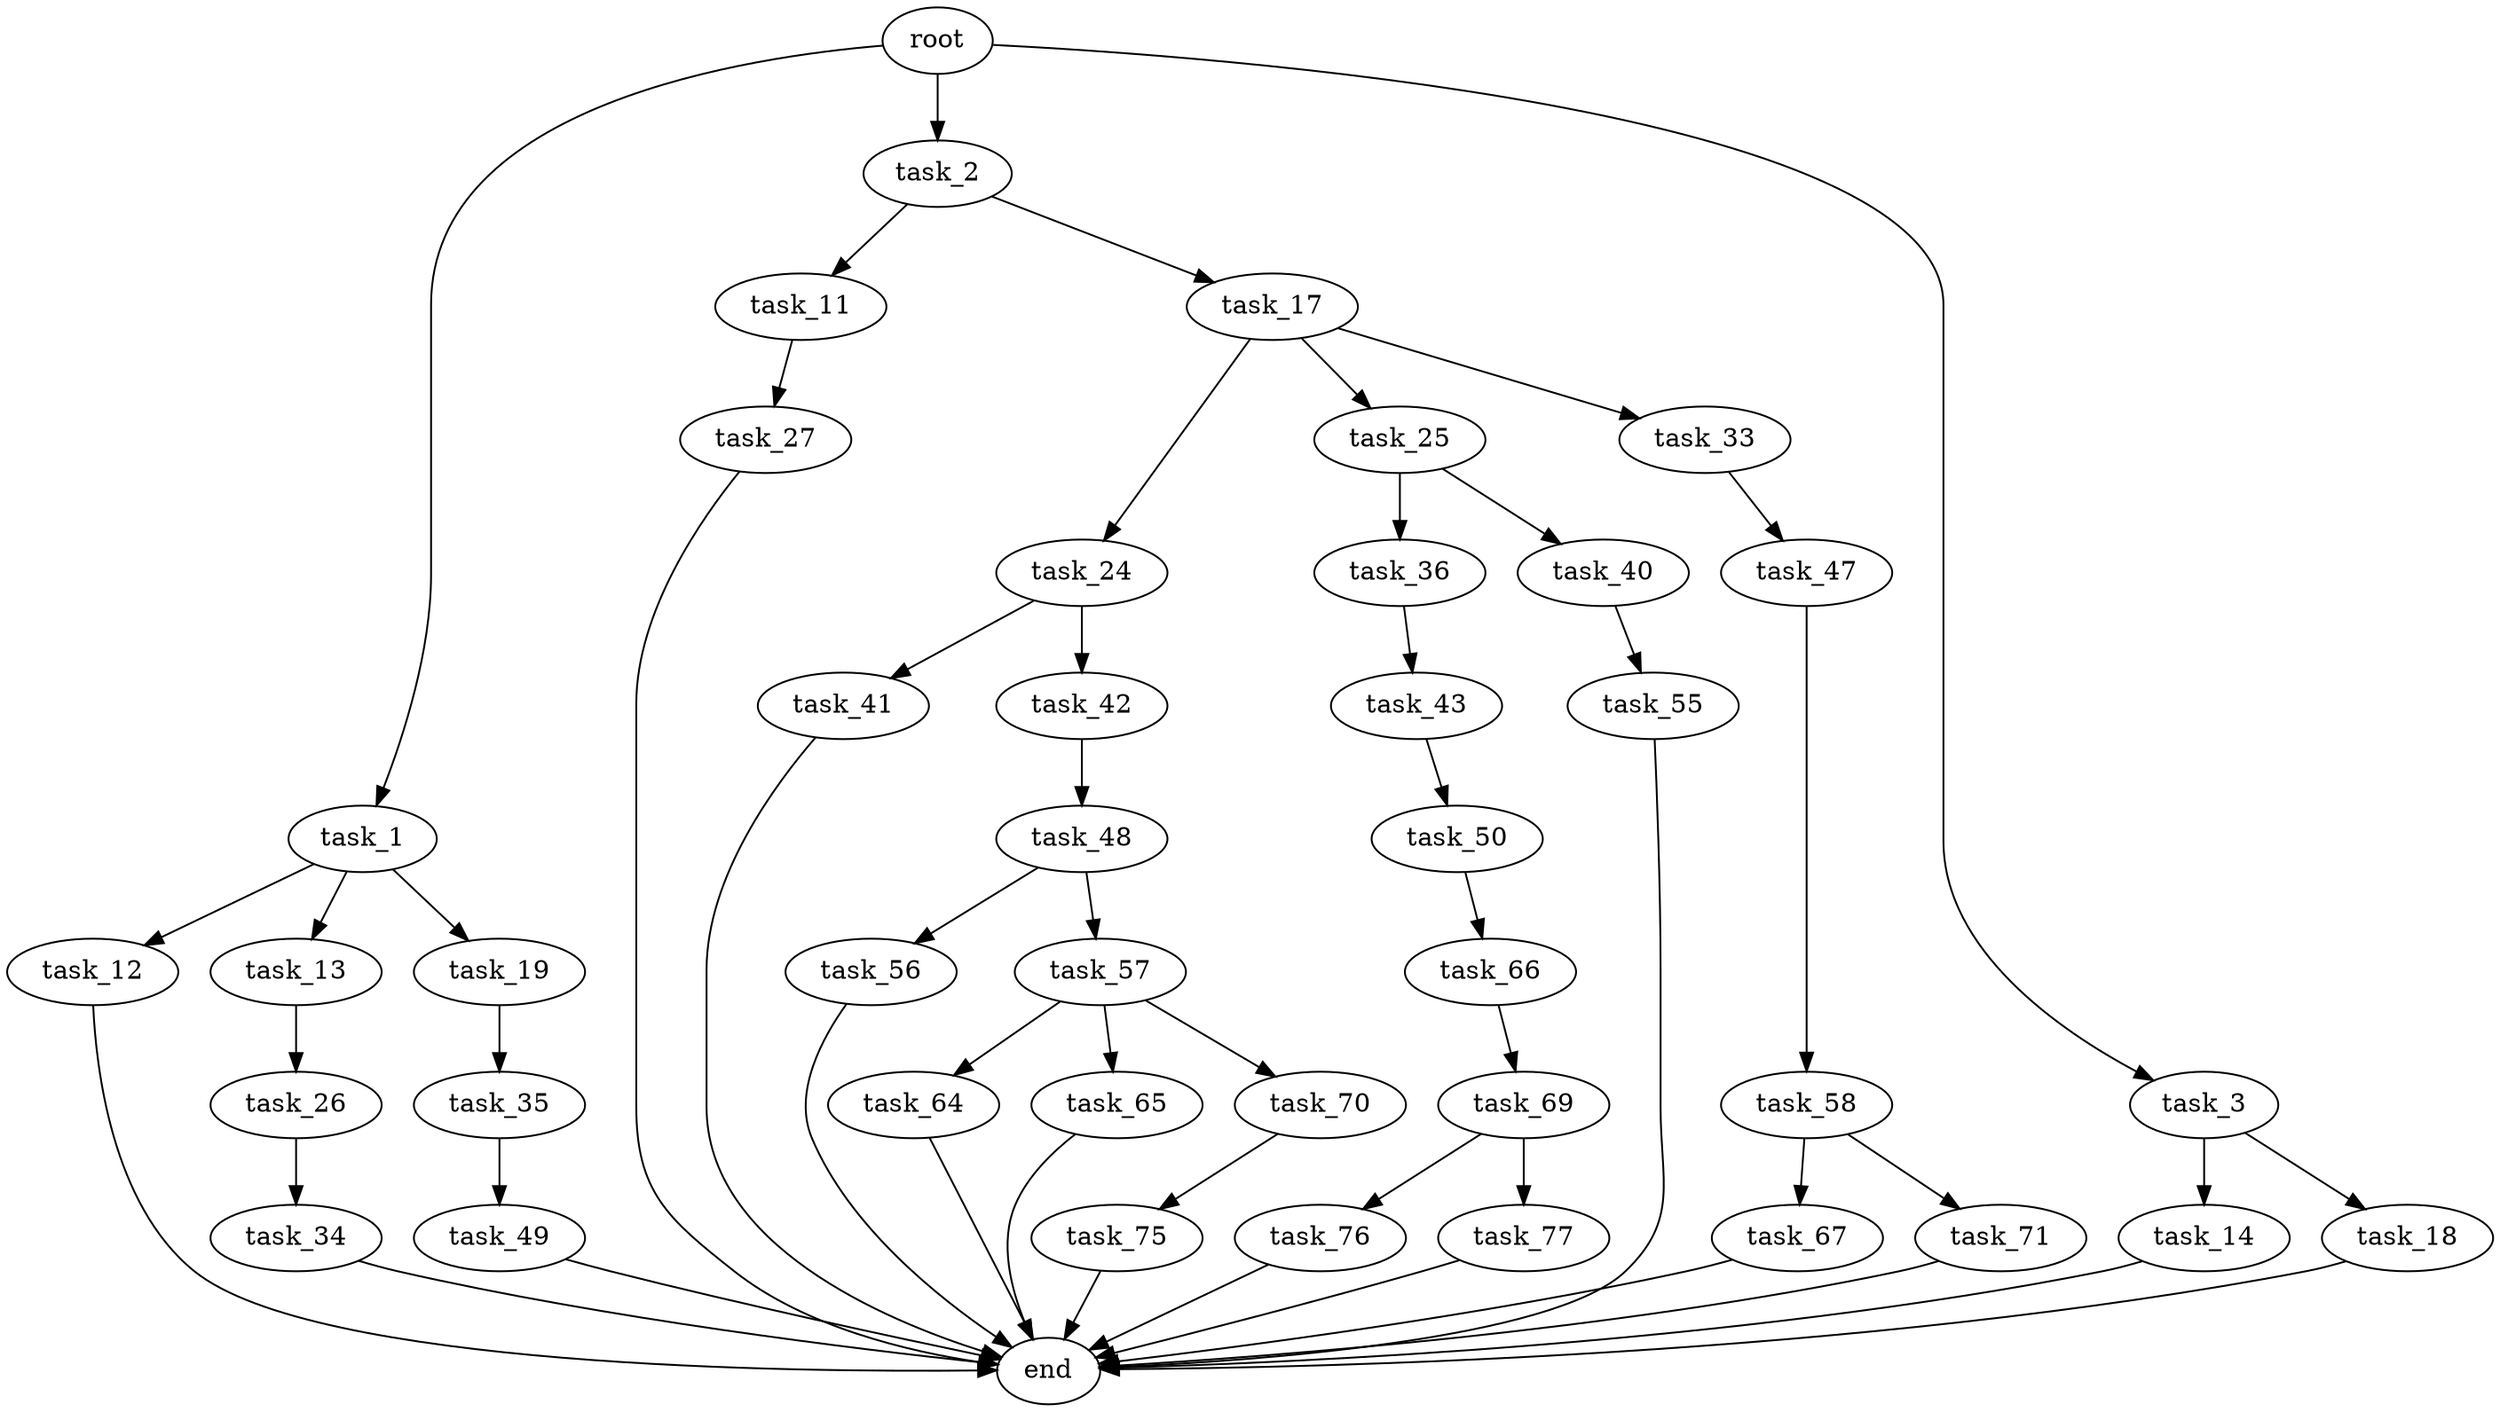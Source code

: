 digraph G {
  root [size="0.000000"];
  task_1 [size="79063890972.000000"];
  task_2 [size="8589934592.000000"];
  task_3 [size="18378512170.000000"];
  task_12 [size="3590771092.000000"];
  task_13 [size="231928233984.000000"];
  task_19 [size="1689871292.000000"];
  task_11 [size="68719476736.000000"];
  task_17 [size="134217728000.000000"];
  task_14 [size="301182429288.000000"];
  task_18 [size="2829095949.000000"];
  task_27 [size="346904740710.000000"];
  end [size="0.000000"];
  task_26 [size="289956237805.000000"];
  task_24 [size="368293445632.000000"];
  task_25 [size="699016034.000000"];
  task_33 [size="231928233984.000000"];
  task_35 [size="185928116741.000000"];
  task_41 [size="3058365550.000000"];
  task_42 [size="28951625916.000000"];
  task_36 [size="368293445632.000000"];
  task_40 [size="33033083130.000000"];
  task_34 [size="644780815692.000000"];
  task_47 [size="5565244021.000000"];
  task_49 [size="6183967870.000000"];
  task_43 [size="68719476736.000000"];
  task_55 [size="8589934592.000000"];
  task_48 [size="1073741824000.000000"];
  task_50 [size="967560332.000000"];
  task_58 [size="42533889156.000000"];
  task_56 [size="774940854101.000000"];
  task_57 [size="231928233984.000000"];
  task_66 [size="88298165616.000000"];
  task_64 [size="368293445632.000000"];
  task_65 [size="8589934592.000000"];
  task_70 [size="368293445632.000000"];
  task_67 [size="3567163555.000000"];
  task_71 [size="527453330.000000"];
  task_69 [size="915763348570.000000"];
  task_76 [size="134217728000.000000"];
  task_77 [size="3858429421.000000"];
  task_75 [size="498211728303.000000"];

  root -> task_1 [size="1.000000"];
  root -> task_2 [size="1.000000"];
  root -> task_3 [size="1.000000"];
  task_1 -> task_12 [size="134217728.000000"];
  task_1 -> task_13 [size="134217728.000000"];
  task_1 -> task_19 [size="134217728.000000"];
  task_2 -> task_11 [size="33554432.000000"];
  task_2 -> task_17 [size="33554432.000000"];
  task_3 -> task_14 [size="411041792.000000"];
  task_3 -> task_18 [size="411041792.000000"];
  task_12 -> end [size="1.000000"];
  task_13 -> task_26 [size="301989888.000000"];
  task_19 -> task_35 [size="209715200.000000"];
  task_11 -> task_27 [size="134217728.000000"];
  task_17 -> task_24 [size="209715200.000000"];
  task_17 -> task_25 [size="209715200.000000"];
  task_17 -> task_33 [size="209715200.000000"];
  task_14 -> end [size="1.000000"];
  task_18 -> end [size="1.000000"];
  task_27 -> end [size="1.000000"];
  task_26 -> task_34 [size="301989888.000000"];
  task_24 -> task_41 [size="411041792.000000"];
  task_24 -> task_42 [size="411041792.000000"];
  task_25 -> task_36 [size="33554432.000000"];
  task_25 -> task_40 [size="33554432.000000"];
  task_33 -> task_47 [size="301989888.000000"];
  task_35 -> task_49 [size="301989888.000000"];
  task_41 -> end [size="1.000000"];
  task_42 -> task_48 [size="134217728.000000"];
  task_36 -> task_43 [size="411041792.000000"];
  task_40 -> task_55 [size="75497472.000000"];
  task_34 -> end [size="1.000000"];
  task_47 -> task_58 [size="134217728.000000"];
  task_49 -> end [size="1.000000"];
  task_43 -> task_50 [size="134217728.000000"];
  task_55 -> end [size="1.000000"];
  task_48 -> task_56 [size="838860800.000000"];
  task_48 -> task_57 [size="838860800.000000"];
  task_50 -> task_66 [size="75497472.000000"];
  task_58 -> task_67 [size="134217728.000000"];
  task_58 -> task_71 [size="134217728.000000"];
  task_56 -> end [size="1.000000"];
  task_57 -> task_64 [size="301989888.000000"];
  task_57 -> task_65 [size="301989888.000000"];
  task_57 -> task_70 [size="301989888.000000"];
  task_66 -> task_69 [size="134217728.000000"];
  task_64 -> end [size="1.000000"];
  task_65 -> end [size="1.000000"];
  task_70 -> task_75 [size="411041792.000000"];
  task_67 -> end [size="1.000000"];
  task_71 -> end [size="1.000000"];
  task_69 -> task_76 [size="679477248.000000"];
  task_69 -> task_77 [size="679477248.000000"];
  task_76 -> end [size="1.000000"];
  task_77 -> end [size="1.000000"];
  task_75 -> end [size="1.000000"];
}
